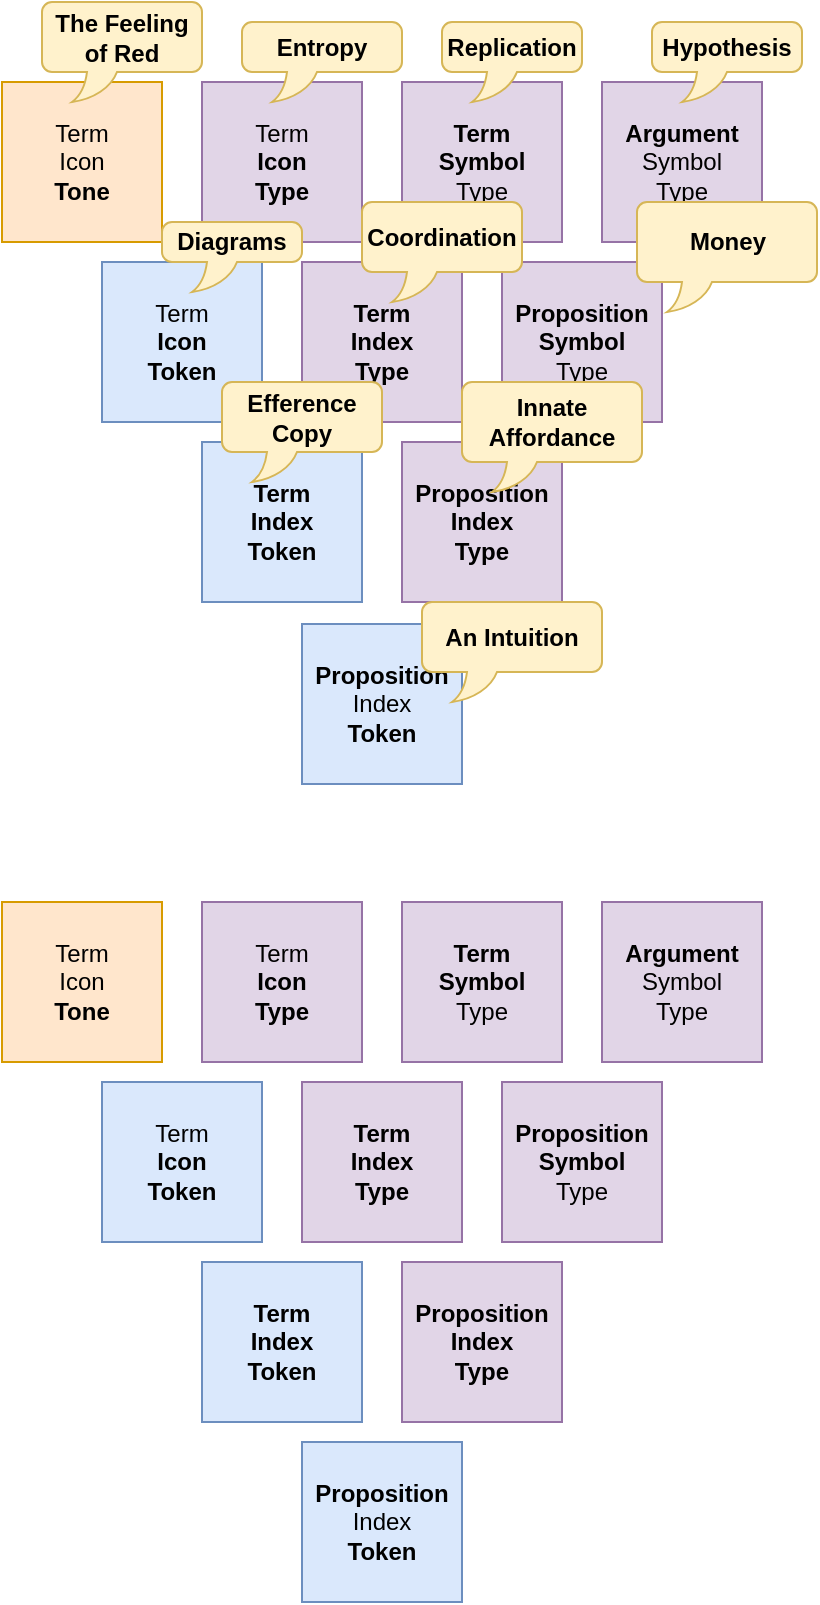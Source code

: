 <mxfile version="13.6.5" type="github">
  <diagram id="asRRTfneP1OMefbkzkZ-" name="Page-1">
    <mxGraphModel dx="648" dy="464" grid="1" gridSize="10" guides="1" tooltips="1" connect="1" arrows="1" fold="1" page="1" pageScale="1" pageWidth="850" pageHeight="1100" math="0" shadow="0">
      <root>
        <mxCell id="0" />
        <mxCell id="1" parent="0" />
        <mxCell id="zJleOmyOl-MLahpRls4S-11" value="Term&lt;br&gt;Icon&lt;br&gt;&lt;b&gt;Tone&lt;/b&gt;" style="whiteSpace=wrap;html=1;aspect=fixed;fillColor=#ffe6cc;strokeColor=#d79b00;" parent="1" vertex="1">
          <mxGeometry x="100" y="490" width="80" height="80" as="geometry" />
        </mxCell>
        <mxCell id="zJleOmyOl-MLahpRls4S-12" value="Term&lt;br&gt;&lt;b&gt;Icon&lt;br&gt;Type&lt;/b&gt;" style="whiteSpace=wrap;html=1;aspect=fixed;fillColor=#e1d5e7;strokeColor=#9673a6;" parent="1" vertex="1">
          <mxGeometry x="200" y="490" width="80" height="80" as="geometry" />
        </mxCell>
        <mxCell id="zJleOmyOl-MLahpRls4S-13" value="&lt;b&gt;Term&lt;br&gt;Symbol&lt;/b&gt;&lt;br&gt;Type" style="whiteSpace=wrap;html=1;aspect=fixed;fillColor=#e1d5e7;strokeColor=#9673a6;" parent="1" vertex="1">
          <mxGeometry x="300" y="490" width="80" height="80" as="geometry" />
        </mxCell>
        <mxCell id="zJleOmyOl-MLahpRls4S-14" value="&lt;span&gt;&lt;b&gt;Argument&lt;/b&gt;&lt;br&gt;Symbol&lt;/span&gt;&lt;br&gt;&lt;span&gt;Type&lt;/span&gt;" style="whiteSpace=wrap;html=1;aspect=fixed;fillColor=#e1d5e7;strokeColor=#9673a6;" parent="1" vertex="1">
          <mxGeometry x="400" y="490" width="80" height="80" as="geometry" />
        </mxCell>
        <mxCell id="zJleOmyOl-MLahpRls4S-15" value="&lt;span&gt;Term&lt;/span&gt;&lt;br&gt;&lt;b&gt;&lt;span&gt;Icon&lt;/span&gt;&lt;br&gt;&lt;span&gt;Token&lt;/span&gt;&lt;/b&gt;" style="whiteSpace=wrap;html=1;aspect=fixed;fillColor=#dae8fc;strokeColor=#6c8ebf;" parent="1" vertex="1">
          <mxGeometry x="150" y="580" width="80" height="80" as="geometry" />
        </mxCell>
        <mxCell id="zJleOmyOl-MLahpRls4S-16" value="&lt;b&gt;&lt;span&gt;Term&lt;/span&gt;&lt;br&gt;&lt;span&gt;Index&lt;/span&gt;&lt;br&gt;&lt;span&gt;Type&lt;/span&gt;&lt;/b&gt;" style="whiteSpace=wrap;html=1;aspect=fixed;fillColor=#e1d5e7;strokeColor=#9673a6;" parent="1" vertex="1">
          <mxGeometry x="250" y="580" width="80" height="80" as="geometry" />
        </mxCell>
        <mxCell id="zJleOmyOl-MLahpRls4S-17" value="&lt;b&gt;Proposition&lt;br&gt;&lt;span&gt;Symbol&lt;/span&gt;&lt;/b&gt;&lt;br&gt;&lt;span&gt;Type&lt;/span&gt;" style="whiteSpace=wrap;html=1;aspect=fixed;fillColor=#e1d5e7;strokeColor=#9673a6;" parent="1" vertex="1">
          <mxGeometry x="350" y="580" width="80" height="80" as="geometry" />
        </mxCell>
        <mxCell id="zJleOmyOl-MLahpRls4S-18" value="&lt;b&gt;&lt;span&gt;Term&lt;/span&gt;&lt;br&gt;&lt;span&gt;Index&lt;/span&gt;&lt;br&gt;&lt;span&gt;Token&lt;/span&gt;&lt;/b&gt;" style="whiteSpace=wrap;html=1;aspect=fixed;fillColor=#dae8fc;strokeColor=#6c8ebf;" parent="1" vertex="1">
          <mxGeometry x="200" y="670" width="80" height="80" as="geometry" />
        </mxCell>
        <mxCell id="zJleOmyOl-MLahpRls4S-19" value="&lt;b&gt;Proposition&lt;br&gt;Index&lt;br&gt;Type&lt;/b&gt;" style="whiteSpace=wrap;html=1;aspect=fixed;fillColor=#e1d5e7;strokeColor=#9673a6;" parent="1" vertex="1">
          <mxGeometry x="300" y="670" width="80" height="80" as="geometry" />
        </mxCell>
        <mxCell id="zJleOmyOl-MLahpRls4S-20" value="&lt;b&gt;Proposition&lt;br&gt;&lt;/b&gt;&lt;span&gt;Index&lt;/span&gt;&lt;br&gt;&lt;span&gt;&lt;b&gt;Token&lt;/b&gt;&lt;/span&gt;" style="whiteSpace=wrap;html=1;aspect=fixed;fillColor=#dae8fc;strokeColor=#6c8ebf;" parent="1" vertex="1">
          <mxGeometry x="250" y="760" width="80" height="80" as="geometry" />
        </mxCell>
        <mxCell id="zJleOmyOl-MLahpRls4S-21" value="Term&lt;br&gt;Icon&lt;br&gt;&lt;b&gt;Tone&lt;/b&gt;" style="whiteSpace=wrap;html=1;aspect=fixed;fillColor=#ffe6cc;strokeColor=#d79b00;" parent="1" vertex="1">
          <mxGeometry x="100" y="80" width="80" height="80" as="geometry" />
        </mxCell>
        <mxCell id="zJleOmyOl-MLahpRls4S-22" value="Term&lt;br&gt;&lt;b&gt;Icon&lt;br&gt;Type&lt;/b&gt;" style="whiteSpace=wrap;html=1;aspect=fixed;fillColor=#e1d5e7;strokeColor=#9673a6;" parent="1" vertex="1">
          <mxGeometry x="200" y="80" width="80" height="80" as="geometry" />
        </mxCell>
        <mxCell id="zJleOmyOl-MLahpRls4S-23" value="&lt;b&gt;Term&lt;br&gt;Symbol&lt;/b&gt;&lt;br&gt;Type" style="whiteSpace=wrap;html=1;aspect=fixed;fillColor=#e1d5e7;strokeColor=#9673a6;" parent="1" vertex="1">
          <mxGeometry x="300" y="80" width="80" height="80" as="geometry" />
        </mxCell>
        <mxCell id="zJleOmyOl-MLahpRls4S-24" value="&lt;span&gt;&lt;b&gt;Argument&lt;/b&gt;&lt;br&gt;Symbol&lt;/span&gt;&lt;br&gt;&lt;span&gt;Type&lt;/span&gt;" style="whiteSpace=wrap;html=1;aspect=fixed;fillColor=#e1d5e7;strokeColor=#9673a6;" parent="1" vertex="1">
          <mxGeometry x="400" y="80" width="80" height="80" as="geometry" />
        </mxCell>
        <mxCell id="zJleOmyOl-MLahpRls4S-25" value="&lt;span&gt;Term&lt;/span&gt;&lt;br&gt;&lt;b&gt;&lt;span&gt;Icon&lt;/span&gt;&lt;br&gt;&lt;span&gt;Token&lt;/span&gt;&lt;/b&gt;" style="whiteSpace=wrap;html=1;aspect=fixed;fillColor=#dae8fc;strokeColor=#6c8ebf;" parent="1" vertex="1">
          <mxGeometry x="150" y="170" width="80" height="80" as="geometry" />
        </mxCell>
        <mxCell id="zJleOmyOl-MLahpRls4S-26" value="&lt;b&gt;&lt;span&gt;Term&lt;/span&gt;&lt;br&gt;&lt;span&gt;Index&lt;/span&gt;&lt;br&gt;&lt;span&gt;Type&lt;/span&gt;&lt;/b&gt;" style="whiteSpace=wrap;html=1;aspect=fixed;fillColor=#e1d5e7;strokeColor=#9673a6;" parent="1" vertex="1">
          <mxGeometry x="250" y="170" width="80" height="80" as="geometry" />
        </mxCell>
        <mxCell id="zJleOmyOl-MLahpRls4S-27" value="&lt;b&gt;Proposition&lt;br&gt;&lt;span&gt;Symbol&lt;/span&gt;&lt;/b&gt;&lt;br&gt;&lt;span&gt;Type&lt;/span&gt;" style="whiteSpace=wrap;html=1;aspect=fixed;fillColor=#e1d5e7;strokeColor=#9673a6;" parent="1" vertex="1">
          <mxGeometry x="350" y="170" width="80" height="80" as="geometry" />
        </mxCell>
        <mxCell id="zJleOmyOl-MLahpRls4S-28" value="&lt;b&gt;&lt;span&gt;Term&lt;/span&gt;&lt;br&gt;&lt;span&gt;Index&lt;/span&gt;&lt;br&gt;&lt;span&gt;Token&lt;/span&gt;&lt;/b&gt;" style="whiteSpace=wrap;html=1;aspect=fixed;fillColor=#dae8fc;strokeColor=#6c8ebf;" parent="1" vertex="1">
          <mxGeometry x="200" y="260" width="80" height="80" as="geometry" />
        </mxCell>
        <mxCell id="zJleOmyOl-MLahpRls4S-29" value="&lt;b&gt;Proposition&lt;br&gt;Index&lt;br&gt;Type&lt;/b&gt;" style="whiteSpace=wrap;html=1;aspect=fixed;fillColor=#e1d5e7;strokeColor=#9673a6;" parent="1" vertex="1">
          <mxGeometry x="300" y="260" width="80" height="80" as="geometry" />
        </mxCell>
        <mxCell id="zJleOmyOl-MLahpRls4S-30" value="&lt;b&gt;Proposition&lt;br&gt;&lt;/b&gt;&lt;span&gt;Index&lt;/span&gt;&lt;br&gt;&lt;span&gt;&lt;b&gt;Token&lt;/b&gt;&lt;/span&gt;" style="whiteSpace=wrap;html=1;aspect=fixed;fillColor=#dae8fc;strokeColor=#6c8ebf;" parent="1" vertex="1">
          <mxGeometry x="250" y="351" width="80" height="80" as="geometry" />
        </mxCell>
        <mxCell id="zJleOmyOl-MLahpRls4S-35" value="&lt;b&gt;Entropy&lt;/b&gt;" style="whiteSpace=wrap;html=1;shape=mxgraph.basic.roundRectCallout;dx=30;dy=15;size=5;boundedLbl=1;fillColor=#fff2cc;strokeColor=#d6b656;" parent="1" vertex="1">
          <mxGeometry x="220" y="50" width="80" height="40" as="geometry" />
        </mxCell>
        <mxCell id="zJleOmyOl-MLahpRls4S-46" value="&lt;b&gt;Replication&lt;br&gt;&lt;/b&gt;" style="whiteSpace=wrap;html=1;shape=mxgraph.basic.roundRectCallout;dx=30;dy=15;size=5;boundedLbl=1;fillColor=#fff2cc;strokeColor=#d6b656;" parent="1" vertex="1">
          <mxGeometry x="320" y="50" width="70" height="40" as="geometry" />
        </mxCell>
        <mxCell id="zJleOmyOl-MLahpRls4S-47" value="&lt;b&gt;Efference Copy&lt;/b&gt;" style="whiteSpace=wrap;html=1;shape=mxgraph.basic.roundRectCallout;dx=30;dy=15;size=5;boundedLbl=1;fillColor=#fff2cc;strokeColor=#d6b656;" parent="1" vertex="1">
          <mxGeometry x="210" y="230" width="80" height="50" as="geometry" />
        </mxCell>
        <mxCell id="zJleOmyOl-MLahpRls4S-48" value="&lt;b&gt;Innate&lt;br&gt;Affordance&lt;br&gt;&lt;/b&gt;" style="whiteSpace=wrap;html=1;shape=mxgraph.basic.roundRectCallout;dx=30;dy=15;size=5;boundedLbl=1;fillColor=#fff2cc;strokeColor=#d6b656;" parent="1" vertex="1">
          <mxGeometry x="330" y="230" width="90" height="55" as="geometry" />
        </mxCell>
        <mxCell id="zJleOmyOl-MLahpRls4S-49" value="&lt;b&gt;Hypothesis&lt;br&gt;&lt;/b&gt;" style="whiteSpace=wrap;html=1;shape=mxgraph.basic.roundRectCallout;dx=30;dy=15;size=5;boundedLbl=1;fillColor=#fff2cc;strokeColor=#d6b656;" parent="1" vertex="1">
          <mxGeometry x="425" y="50" width="75" height="40" as="geometry" />
        </mxCell>
        <mxCell id="zJleOmyOl-MLahpRls4S-50" value="&lt;b&gt;Coordination&lt;br&gt;&lt;/b&gt;" style="whiteSpace=wrap;html=1;shape=mxgraph.basic.roundRectCallout;dx=30;dy=15;size=5;boundedLbl=1;fillColor=#fff2cc;strokeColor=#d6b656;" parent="1" vertex="1">
          <mxGeometry x="280" y="140" width="80" height="50" as="geometry" />
        </mxCell>
        <mxCell id="zJleOmyOl-MLahpRls4S-51" value="&lt;b&gt;Money&lt;br&gt;&lt;/b&gt;" style="whiteSpace=wrap;html=1;shape=mxgraph.basic.roundRectCallout;dx=30;dy=15;size=5;boundedLbl=1;fillColor=#fff2cc;strokeColor=#d6b656;" parent="1" vertex="1">
          <mxGeometry x="417.5" y="140" width="90" height="55" as="geometry" />
        </mxCell>
        <mxCell id="zJleOmyOl-MLahpRls4S-52" value="&lt;b&gt;An Intuition&lt;br&gt;&lt;/b&gt;" style="whiteSpace=wrap;html=1;shape=mxgraph.basic.roundRectCallout;dx=30;dy=15;size=5;boundedLbl=1;fillColor=#fff2cc;strokeColor=#d6b656;" parent="1" vertex="1">
          <mxGeometry x="310" y="340" width="90" height="50" as="geometry" />
        </mxCell>
        <mxCell id="zJleOmyOl-MLahpRls4S-53" value="&lt;b&gt;Diagrams&lt;/b&gt;" style="whiteSpace=wrap;html=1;shape=mxgraph.basic.roundRectCallout;dx=30;dy=15;size=5;boundedLbl=1;fillColor=#fff2cc;strokeColor=#d6b656;" parent="1" vertex="1">
          <mxGeometry x="180" y="150" width="70" height="35" as="geometry" />
        </mxCell>
        <mxCell id="zJleOmyOl-MLahpRls4S-54" value="&lt;b&gt;The Feeling of Red&lt;/b&gt;" style="whiteSpace=wrap;html=1;shape=mxgraph.basic.roundRectCallout;dx=30;dy=15;size=5;boundedLbl=1;fillColor=#fff2cc;strokeColor=#d6b656;" parent="1" vertex="1">
          <mxGeometry x="120" y="40" width="80" height="50" as="geometry" />
        </mxCell>
      </root>
    </mxGraphModel>
  </diagram>
</mxfile>
